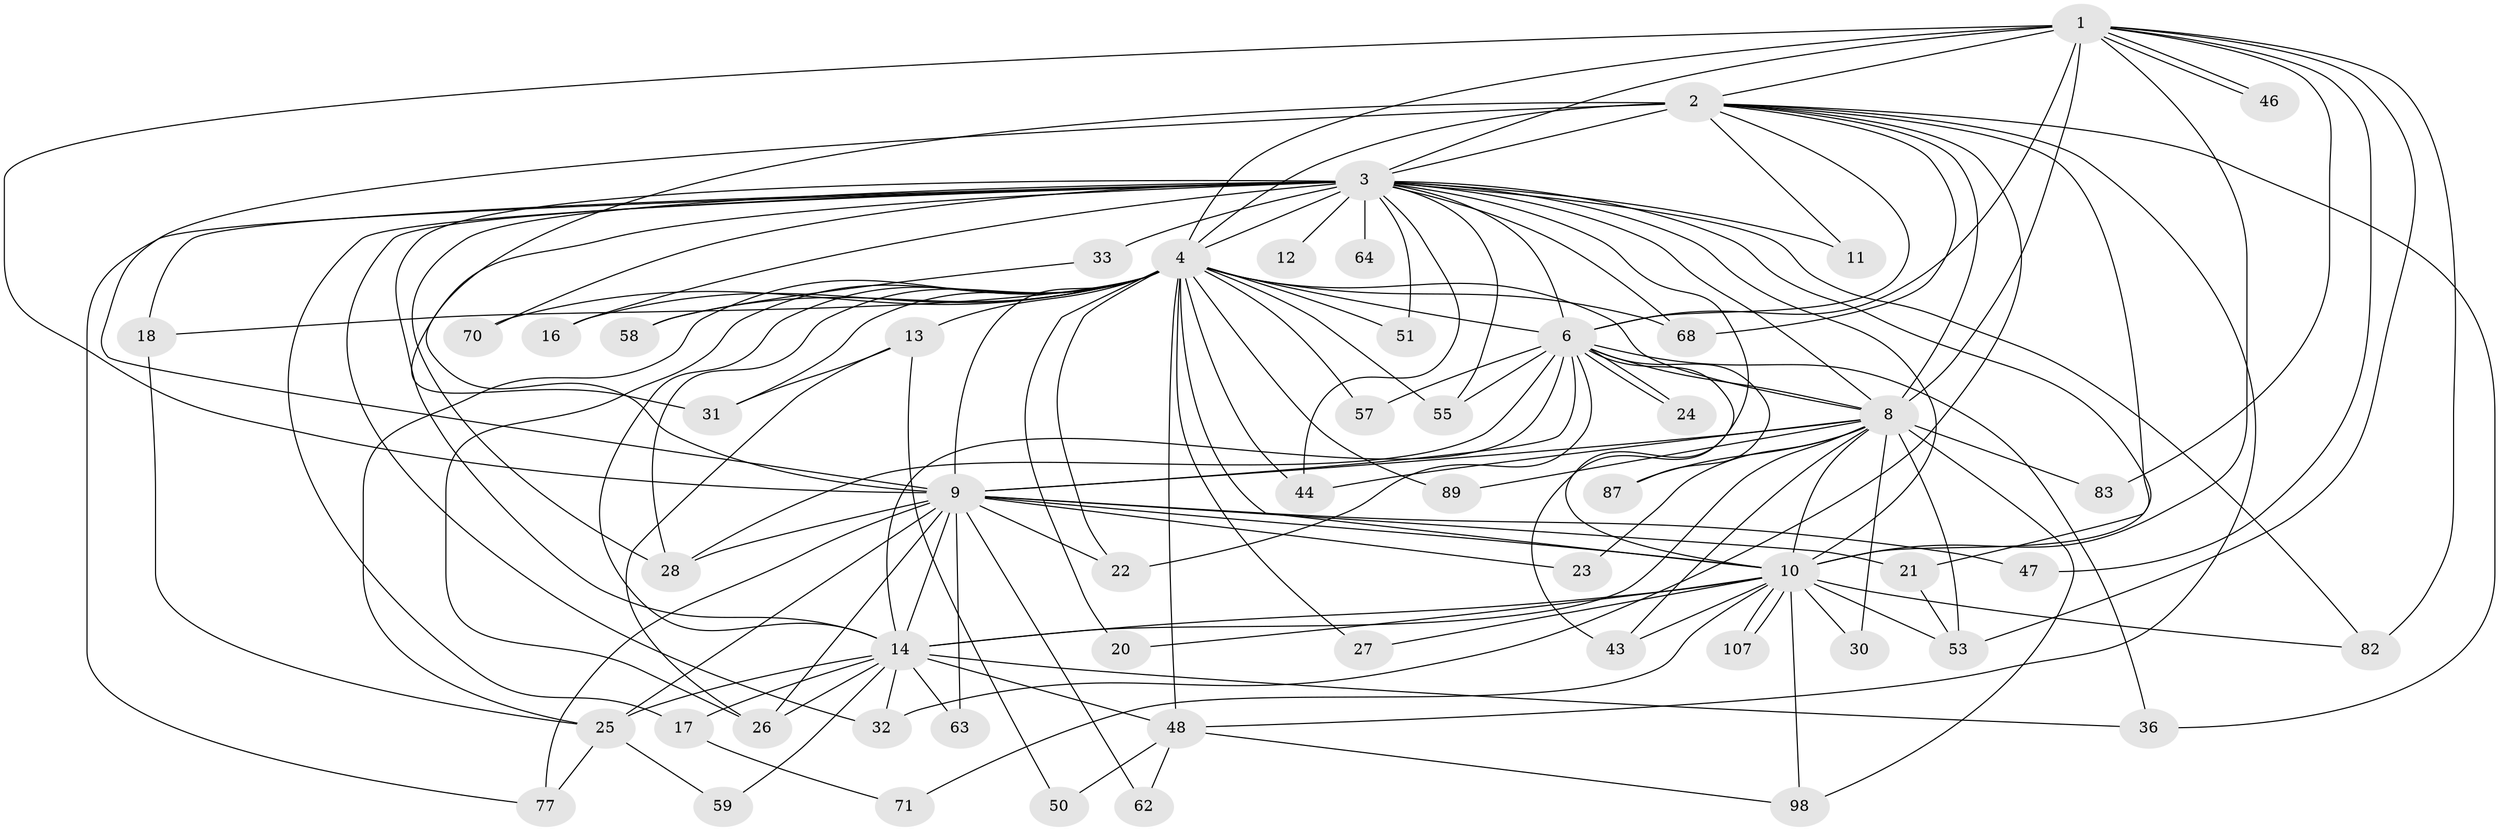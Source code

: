 // original degree distribution, {17: 0.009174311926605505, 18: 0.01834862385321101, 24: 0.01834862385321101, 25: 0.009174311926605505, 23: 0.01834862385321101, 22: 0.009174311926605505, 21: 0.009174311926605505, 2: 0.5412844036697247, 5: 0.01834862385321101, 12: 0.009174311926605505, 4: 0.07339449541284404, 3: 0.23853211009174313, 7: 0.009174311926605505, 6: 0.009174311926605505, 8: 0.009174311926605505}
// Generated by graph-tools (version 1.1) at 2025/13/03/09/25 04:13:55]
// undirected, 54 vertices, 140 edges
graph export_dot {
graph [start="1"]
  node [color=gray90,style=filled];
  1 [super="+49"];
  2 [super="+75+38"];
  3 [super="+39+7"];
  4 [super="+45+34+105+90+5+74"];
  6 [super="+52+54"];
  8;
  9 [super="+65"];
  10;
  11;
  12;
  13;
  14 [super="+78+42+37+15+66"];
  16;
  17;
  18 [super="+60"];
  20;
  21;
  22 [super="+41"];
  23;
  24;
  25;
  26 [super="+29"];
  27;
  28 [super="+35"];
  30;
  31 [super="+67"];
  32 [super="+86"];
  33;
  36;
  43 [super="+95"];
  44 [super="+79"];
  46;
  47;
  48 [super="+94"];
  50;
  51;
  53 [super="+73+80"];
  55 [super="+108+84"];
  57;
  58;
  59;
  62;
  63;
  64 [super="+106"];
  68;
  70;
  71;
  77 [super="+103"];
  82 [super="+104+97"];
  83;
  87;
  89 [super="+93"];
  98 [super="+101"];
  107;
  1 -- 2;
  1 -- 3 [weight=2];
  1 -- 4 [weight=2];
  1 -- 6 [weight=3];
  1 -- 8;
  1 -- 9;
  1 -- 10;
  1 -- 46;
  1 -- 46;
  1 -- 47;
  1 -- 53;
  1 -- 83;
  1 -- 82;
  2 -- 3 [weight=3];
  2 -- 4 [weight=3];
  2 -- 6;
  2 -- 8;
  2 -- 9 [weight=2];
  2 -- 10;
  2 -- 11;
  2 -- 31;
  2 -- 36;
  2 -- 68;
  2 -- 32;
  2 -- 48;
  3 -- 4 [weight=6];
  3 -- 6 [weight=2];
  3 -- 8 [weight=2];
  3 -- 9 [weight=2];
  3 -- 10 [weight=2];
  3 -- 11;
  3 -- 12 [weight=2];
  3 -- 14 [weight=2];
  3 -- 16;
  3 -- 28;
  3 -- 33 [weight=2];
  3 -- 44 [weight=2];
  3 -- 55 [weight=2];
  3 -- 64 [weight=3];
  3 -- 68;
  3 -- 77;
  3 -- 82 [weight=2];
  3 -- 43;
  3 -- 70;
  3 -- 17;
  3 -- 18;
  3 -- 21;
  3 -- 32;
  3 -- 51;
  4 -- 6 [weight=3];
  4 -- 8 [weight=4];
  4 -- 9 [weight=2];
  4 -- 10 [weight=3];
  4 -- 13 [weight=2];
  4 -- 18;
  4 -- 20;
  4 -- 22 [weight=3];
  4 -- 26 [weight=2];
  4 -- 27;
  4 -- 31;
  4 -- 51;
  4 -- 55;
  4 -- 14;
  4 -- 70;
  4 -- 89 [weight=2];
  4 -- 58;
  4 -- 68;
  4 -- 16;
  4 -- 25;
  4 -- 44;
  4 -- 48;
  4 -- 57;
  4 -- 28;
  6 -- 8;
  6 -- 9 [weight=2];
  6 -- 10;
  6 -- 24;
  6 -- 24;
  6 -- 36;
  6 -- 55;
  6 -- 57;
  6 -- 87;
  6 -- 28;
  6 -- 22;
  6 -- 14 [weight=3];
  8 -- 9;
  8 -- 10;
  8 -- 23;
  8 -- 30;
  8 -- 43;
  8 -- 53;
  8 -- 83;
  8 -- 87;
  8 -- 89;
  8 -- 98;
  8 -- 44;
  8 -- 14 [weight=2];
  9 -- 10;
  9 -- 14 [weight=2];
  9 -- 21 [weight=2];
  9 -- 22;
  9 -- 23;
  9 -- 25;
  9 -- 26;
  9 -- 28;
  9 -- 47;
  9 -- 62;
  9 -- 63;
  9 -- 77;
  10 -- 20;
  10 -- 27;
  10 -- 30;
  10 -- 43;
  10 -- 71;
  10 -- 82;
  10 -- 98;
  10 -- 107;
  10 -- 107;
  10 -- 53;
  10 -- 14;
  13 -- 50;
  13 -- 26;
  13 -- 31;
  14 -- 32;
  14 -- 48;
  14 -- 63;
  14 -- 26;
  14 -- 59;
  14 -- 36;
  14 -- 17;
  14 -- 25;
  17 -- 71;
  18 -- 25;
  21 -- 53;
  25 -- 59;
  25 -- 77;
  33 -- 58;
  48 -- 50;
  48 -- 62;
  48 -- 98;
}
